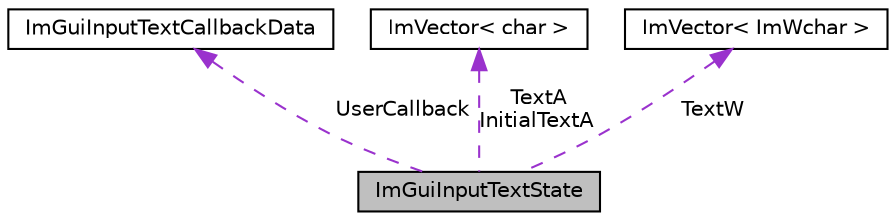 digraph "ImGuiInputTextState"
{
 // LATEX_PDF_SIZE
  edge [fontname="Helvetica",fontsize="10",labelfontname="Helvetica",labelfontsize="10"];
  node [fontname="Helvetica",fontsize="10",shape=record];
  Node1 [label="ImGuiInputTextState",height=0.2,width=0.4,color="black", fillcolor="grey75", style="filled", fontcolor="black",tooltip=" "];
  Node2 -> Node1 [dir="back",color="darkorchid3",fontsize="10",style="dashed",label=" UserCallback" ,fontname="Helvetica"];
  Node2 [label="ImGuiInputTextCallbackData",height=0.2,width=0.4,color="black", fillcolor="white", style="filled",URL="$struct_im_gui_input_text_callback_data.html",tooltip=" "];
  Node3 -> Node1 [dir="back",color="darkorchid3",fontsize="10",style="dashed",label=" TextA\nInitialTextA" ,fontname="Helvetica"];
  Node3 [label="ImVector\< char \>",height=0.2,width=0.4,color="black", fillcolor="white", style="filled",URL="$struct_im_vector.html",tooltip=" "];
  Node4 -> Node1 [dir="back",color="darkorchid3",fontsize="10",style="dashed",label=" TextW" ,fontname="Helvetica"];
  Node4 [label="ImVector\< ImWchar \>",height=0.2,width=0.4,color="black", fillcolor="white", style="filled",URL="$struct_im_vector.html",tooltip=" "];
}

